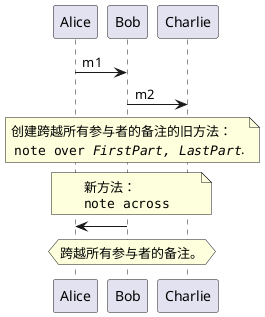 @startuml
'note across: 备注描述
Alice->Bob:m1
Bob->Charlie:m2
note over Alice, Charlie: 创建跨越所有参与者的备注的旧方法：\n ""note over //FirstPart, LastPart//"".
note across: 新方法：\n""note across""
Bob->Alice
hnote across: 跨越所有参与者的备注。
@enduml